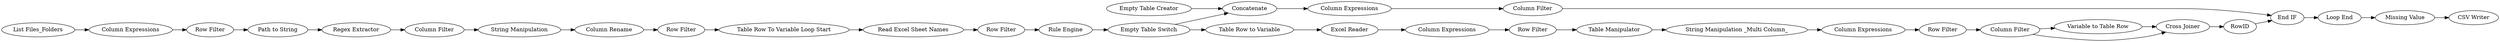 digraph {
	12 -> 26
	21 -> 23
	31 -> 10
	23 -> 24
	42 -> 43
	38 -> 12
	34 -> 35
	17 -> 20
	39 -> 41
	43 -> 5
	33 -> 16
	6 -> 8
	10 -> 19
	24 -> 13
	15 -> 33
	26 -> 27
	29 -> 32
	32 -> 35
	20 -> 22
	25 -> 15
	5 -> 7
	8 -> 40
	19 -> 17
	13 -> 25
	40 -> 9
	35 -> 36
	16 -> 39
	24 -> 25
	36 -> 37
	37 -> 33
	32 -> 31
	7 -> 6
	22 -> 21
	27 -> 29
	9 -> 38
	27 [label="Row Filter"]
	7 [label="Path to String"]
	9 [label="Column Rename"]
	26 [label="Read Excel Sheet Names"]
	21 [label="Column Expressions"]
	8 [label="Column Filter"]
	17 [label="Row Filter"]
	19 [label="Column Expressions"]
	24 [label="Column Filter"]
	41 [label="CSV Writer"]
	31 [label="Table Row to Variable"]
	6 [label="Regex Extractor"]
	15 [label=RowID]
	25 [label="Cross Joiner"]
	12 [label="Table Row To Variable Loop Start"]
	10 [label="Excel Reader"]
	16 [label="Loop End"]
	42 [label="List Files_Folders"]
	22 [label="String Manipulation _Multi Column_"]
	23 [label="Row Filter"]
	38 [label="Row Filter"]
	5 [label="Row Filter"]
	13 [label="Variable to Table Row"]
	20 [label="Table Manipulator"]
	35 [label=Concatenate]
	34 [label="Empty Table Creator"]
	43 [label="Column Expressions"]
	29 [label="Rule Engine"]
	36 [label="Column Expressions"]
	40 [label="String Manipulation"]
	39 [label="Missing Value"]
	33 [label="End IF"]
	32 [label="Empty Table Switch"]
	37 [label="Column Filter"]
	rankdir=LR
}
